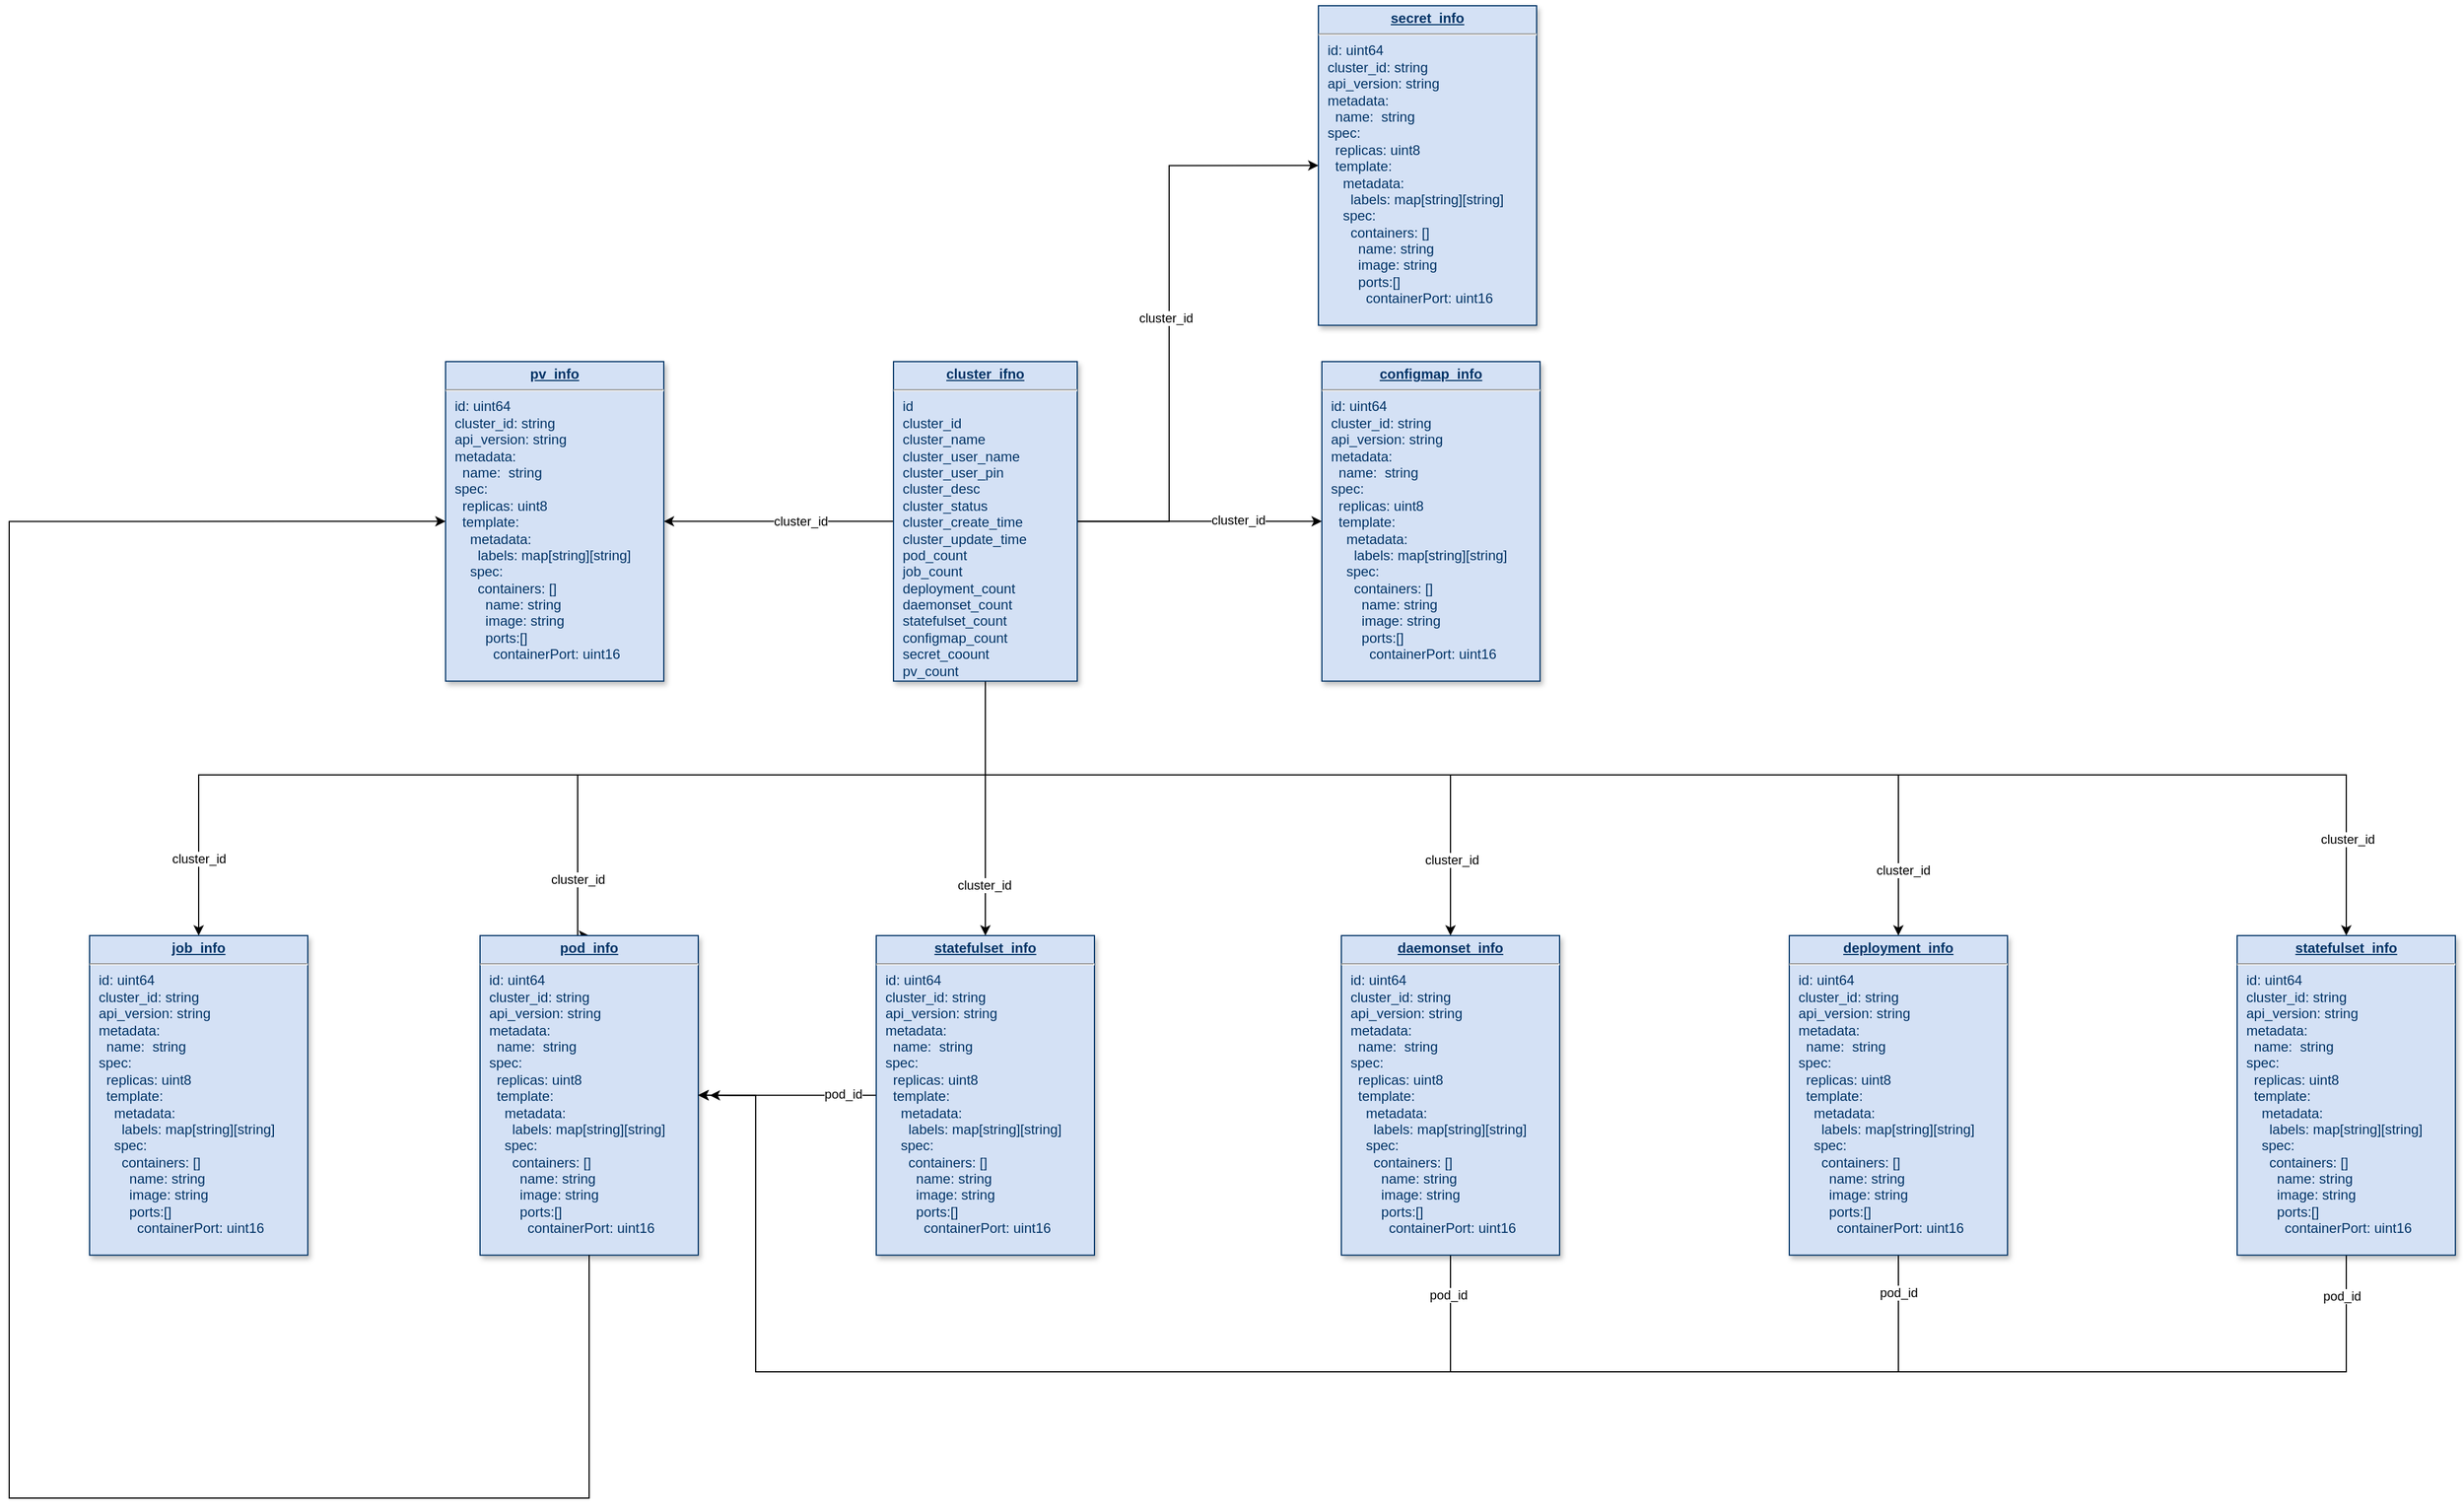 <mxfile version="14.6.13" type="github">
  <diagram name="Page-1" id="efa7a0a1-bf9b-a30e-e6df-94a7791c09e9">
    <mxGraphModel dx="3768" dy="2290" grid="1" gridSize="10" guides="1" tooltips="1" connect="1" arrows="1" fold="1" page="1" pageScale="1" pageWidth="826" pageHeight="1169" background="#ffffff" math="0" shadow="0">
      <root>
        <mxCell id="0" />
        <mxCell id="1" parent="0" />
        <mxCell id="mZiMFnjM9PpdxxEZNTX5-127" style="edgeStyle=orthogonalEdgeStyle;rounded=0;orthogonalLoop=1;jettySize=auto;html=1;entryX=0.5;entryY=0;entryDx=0;entryDy=0;" edge="1" parent="1" source="25" target="mZiMFnjM9PpdxxEZNTX5-122">
          <mxGeometry relative="1" as="geometry" />
        </mxCell>
        <mxCell id="mZiMFnjM9PpdxxEZNTX5-144" value="cluster_id" style="edgeLabel;html=1;align=center;verticalAlign=middle;resizable=0;points=[];" vertex="1" connectable="0" parent="mZiMFnjM9PpdxxEZNTX5-127">
          <mxGeometry x="0.599" y="-1" relative="1" as="geometry">
            <mxPoint as="offset" />
          </mxGeometry>
        </mxCell>
        <mxCell id="mZiMFnjM9PpdxxEZNTX5-129" value="" style="edgeStyle=orthogonalEdgeStyle;rounded=0;orthogonalLoop=1;jettySize=auto;html=1;" edge="1" parent="1" source="25" target="mZiMFnjM9PpdxxEZNTX5-125">
          <mxGeometry relative="1" as="geometry" />
        </mxCell>
        <mxCell id="mZiMFnjM9PpdxxEZNTX5-130" value="cluster_id" style="edgeLabel;html=1;align=center;verticalAlign=middle;resizable=0;points=[];" vertex="1" connectable="0" parent="mZiMFnjM9PpdxxEZNTX5-129">
          <mxGeometry x="0.254" y="1" relative="1" as="geometry">
            <mxPoint x="6" as="offset" />
          </mxGeometry>
        </mxCell>
        <mxCell id="mZiMFnjM9PpdxxEZNTX5-131" style="edgeStyle=orthogonalEdgeStyle;rounded=0;orthogonalLoop=1;jettySize=auto;html=1;entryX=0;entryY=0.5;entryDx=0;entryDy=0;" edge="1" parent="1" source="25" target="mZiMFnjM9PpdxxEZNTX5-126">
          <mxGeometry relative="1" as="geometry">
            <Array as="points">
              <mxPoint x="280" y="429" />
              <mxPoint x="280" y="119" />
            </Array>
          </mxGeometry>
        </mxCell>
        <mxCell id="mZiMFnjM9PpdxxEZNTX5-133" value="cluster_id" style="edgeLabel;html=1;align=center;verticalAlign=middle;resizable=0;points=[];" vertex="1" connectable="0" parent="mZiMFnjM9PpdxxEZNTX5-131">
          <mxGeometry x="-0.011" y="3" relative="1" as="geometry">
            <mxPoint as="offset" />
          </mxGeometry>
        </mxCell>
        <mxCell id="mZiMFnjM9PpdxxEZNTX5-134" style="edgeStyle=orthogonalEdgeStyle;rounded=0;orthogonalLoop=1;jettySize=auto;html=1;" edge="1" parent="1" source="25" target="mZiMFnjM9PpdxxEZNTX5-124">
          <mxGeometry relative="1" as="geometry" />
        </mxCell>
        <mxCell id="mZiMFnjM9PpdxxEZNTX5-135" value="cluster_id" style="edgeLabel;html=1;align=center;verticalAlign=middle;resizable=0;points=[];" vertex="1" connectable="0" parent="mZiMFnjM9PpdxxEZNTX5-134">
          <mxGeometry x="-0.19" relative="1" as="geometry">
            <mxPoint as="offset" />
          </mxGeometry>
        </mxCell>
        <mxCell id="mZiMFnjM9PpdxxEZNTX5-136" style="edgeStyle=orthogonalEdgeStyle;rounded=0;orthogonalLoop=1;jettySize=auto;html=1;" edge="1" parent="1" source="25" target="mZiMFnjM9PpdxxEZNTX5-119">
          <mxGeometry relative="1" as="geometry">
            <Array as="points">
              <mxPoint x="120" y="650" />
              <mxPoint x="-565" y="650" />
            </Array>
          </mxGeometry>
        </mxCell>
        <mxCell id="mZiMFnjM9PpdxxEZNTX5-146" value="cluster_id" style="edgeLabel;html=1;align=center;verticalAlign=middle;resizable=0;points=[];" vertex="1" connectable="0" parent="mZiMFnjM9PpdxxEZNTX5-136">
          <mxGeometry x="0.852" relative="1" as="geometry">
            <mxPoint as="offset" />
          </mxGeometry>
        </mxCell>
        <mxCell id="mZiMFnjM9PpdxxEZNTX5-137" style="edgeStyle=orthogonalEdgeStyle;rounded=0;orthogonalLoop=1;jettySize=auto;html=1;entryX=0.5;entryY=0;entryDx=0;entryDy=0;" edge="1" parent="1" target="mZiMFnjM9PpdxxEZNTX5-114">
          <mxGeometry relative="1" as="geometry">
            <mxPoint x="120" y="570" as="sourcePoint" />
            <Array as="points">
              <mxPoint x="120" y="650" />
              <mxPoint x="-235" y="650" />
            </Array>
          </mxGeometry>
        </mxCell>
        <mxCell id="mZiMFnjM9PpdxxEZNTX5-145" value="cluster_id" style="edgeLabel;html=1;align=center;verticalAlign=middle;resizable=0;points=[];" vertex="1" connectable="0" parent="mZiMFnjM9PpdxxEZNTX5-137">
          <mxGeometry x="0.799" relative="1" as="geometry">
            <mxPoint as="offset" />
          </mxGeometry>
        </mxCell>
        <mxCell id="mZiMFnjM9PpdxxEZNTX5-138" style="edgeStyle=orthogonalEdgeStyle;rounded=0;orthogonalLoop=1;jettySize=auto;html=1;" edge="1" parent="1" source="25" target="mZiMFnjM9PpdxxEZNTX5-121">
          <mxGeometry relative="1" as="geometry">
            <Array as="points">
              <mxPoint x="120" y="650" />
              <mxPoint x="525" y="650" />
            </Array>
          </mxGeometry>
        </mxCell>
        <mxCell id="mZiMFnjM9PpdxxEZNTX5-142" value="cluster_id" style="edgeLabel;html=1;align=center;verticalAlign=middle;resizable=0;points=[];" vertex="1" connectable="0" parent="mZiMFnjM9PpdxxEZNTX5-138">
          <mxGeometry x="0.787" y="1" relative="1" as="geometry">
            <mxPoint as="offset" />
          </mxGeometry>
        </mxCell>
        <mxCell id="mZiMFnjM9PpdxxEZNTX5-140" style="edgeStyle=orthogonalEdgeStyle;rounded=0;orthogonalLoop=1;jettySize=auto;html=1;" edge="1" parent="1" source="25" target="mZiMFnjM9PpdxxEZNTX5-123">
          <mxGeometry relative="1" as="geometry">
            <Array as="points">
              <mxPoint x="120" y="650" />
              <mxPoint x="1305" y="650" />
            </Array>
          </mxGeometry>
        </mxCell>
        <mxCell id="mZiMFnjM9PpdxxEZNTX5-143" value="cluster_id" style="edgeLabel;html=1;align=center;verticalAlign=middle;resizable=0;points=[];" vertex="1" connectable="0" parent="mZiMFnjM9PpdxxEZNTX5-140">
          <mxGeometry x="0.88" y="1" relative="1" as="geometry">
            <mxPoint as="offset" />
          </mxGeometry>
        </mxCell>
        <mxCell id="mZiMFnjM9PpdxxEZNTX5-152" style="edgeStyle=orthogonalEdgeStyle;rounded=0;orthogonalLoop=1;jettySize=auto;html=1;entryX=0.5;entryY=0;entryDx=0;entryDy=0;" edge="1" parent="1" source="25" target="mZiMFnjM9PpdxxEZNTX5-120">
          <mxGeometry relative="1" as="geometry">
            <Array as="points">
              <mxPoint x="120" y="650" />
              <mxPoint x="915" y="650" />
            </Array>
          </mxGeometry>
        </mxCell>
        <mxCell id="mZiMFnjM9PpdxxEZNTX5-153" value="cluster_id" style="edgeLabel;html=1;align=center;verticalAlign=middle;resizable=0;points=[];" vertex="1" connectable="0" parent="mZiMFnjM9PpdxxEZNTX5-152">
          <mxGeometry x="0.888" y="4" relative="1" as="geometry">
            <mxPoint as="offset" />
          </mxGeometry>
        </mxCell>
        <mxCell id="25" value="&lt;p style=&quot;margin: 0px ; margin-top: 4px ; text-align: center ; text-decoration: underline&quot;&gt;&lt;b&gt;cluster_ifno&lt;/b&gt;&lt;/p&gt;&lt;hr&gt;&lt;p style=&quot;margin: 0px ; margin-left: 8px&quot;&gt;id&lt;/p&gt;&lt;p style=&quot;margin: 0px ; margin-left: 8px&quot;&gt;cluster_id&lt;/p&gt;&lt;p style=&quot;margin: 0px ; margin-left: 8px&quot;&gt;cluster_name&lt;/p&gt;&lt;p style=&quot;margin: 0px ; margin-left: 8px&quot;&gt;cluster_user_name&lt;/p&gt;&lt;p style=&quot;margin: 0px ; margin-left: 8px&quot;&gt;cluster_user_pin&lt;/p&gt;&lt;p style=&quot;margin: 0px ; margin-left: 8px&quot;&gt;cluster_desc&lt;/p&gt;&lt;p style=&quot;margin: 0px ; margin-left: 8px&quot;&gt;cluster_status&lt;/p&gt;&lt;p style=&quot;margin: 0px ; margin-left: 8px&quot;&gt;cluster_create_time&lt;/p&gt;&lt;p style=&quot;margin: 0px ; margin-left: 8px&quot;&gt;cluster_update_time&lt;/p&gt;&lt;p style=&quot;margin: 0px ; margin-left: 8px&quot;&gt;pod_count&lt;/p&gt;&lt;p style=&quot;margin: 0px ; margin-left: 8px&quot;&gt;job_count&lt;/p&gt;&lt;p style=&quot;margin: 0px ; margin-left: 8px&quot;&gt;deployment_count&lt;/p&gt;&lt;p style=&quot;margin: 0px ; margin-left: 8px&quot;&gt;daemonset_count&lt;/p&gt;&lt;p style=&quot;margin: 0px ; margin-left: 8px&quot;&gt;statefulset_count&lt;/p&gt;&lt;p style=&quot;margin: 0px ; margin-left: 8px&quot;&gt;configmap_count&lt;/p&gt;&lt;p style=&quot;margin: 0px ; margin-left: 8px&quot;&gt;secret_coount&lt;/p&gt;&lt;p style=&quot;margin: 0px ; margin-left: 8px&quot;&gt;pv_count&lt;/p&gt;&lt;p style=&quot;margin: 0px ; margin-left: 8px&quot;&gt;&lt;br&gt;&lt;/p&gt;&lt;p style=&quot;margin: 0px ; margin-left: 8px&quot;&gt;&lt;br&gt;&lt;/p&gt;" style="verticalAlign=top;align=left;overflow=fill;fontSize=12;fontFamily=Helvetica;html=1;strokeColor=#003366;shadow=1;fillColor=#D4E1F5;fontColor=#003366" parent="1" vertex="1">
          <mxGeometry x="40" y="290" width="160" height="278.36" as="geometry" />
        </mxCell>
        <mxCell id="mZiMFnjM9PpdxxEZNTX5-114" value="&lt;p style=&quot;margin: 0px ; margin-top: 4px ; text-align: center ; text-decoration: underline&quot;&gt;&lt;b&gt;pod_info&lt;/b&gt;&lt;/p&gt;&lt;hr&gt;&lt;p style=&quot;margin: 0px ; margin-left: 8px&quot;&gt;id: uint64&lt;/p&gt;&lt;p style=&quot;margin: 0px ; margin-left: 8px&quot;&gt;cluster_id: string&lt;/p&gt;&lt;p style=&quot;margin: 0px ; margin-left: 8px&quot;&gt;api_version: string&lt;/p&gt;&lt;p style=&quot;margin: 0px ; margin-left: 8px&quot;&gt;metadata:&lt;/p&gt;&lt;p style=&quot;margin: 0px ; margin-left: 8px&quot;&gt;&amp;nbsp; name:&amp;nbsp; string&lt;/p&gt;&lt;p style=&quot;margin: 0px ; margin-left: 8px&quot;&gt;spec:&lt;/p&gt;&lt;p style=&quot;margin: 0px ; margin-left: 8px&quot;&gt;&amp;nbsp; replicas: uint8&lt;/p&gt;&lt;p style=&quot;margin: 0px ; margin-left: 8px&quot;&gt;&amp;nbsp; template:&lt;/p&gt;&lt;p style=&quot;margin: 0px ; margin-left: 8px&quot;&gt;&amp;nbsp; &amp;nbsp; metadata:&amp;nbsp;&lt;/p&gt;&lt;p style=&quot;margin: 0px ; margin-left: 8px&quot;&gt;&amp;nbsp; &amp;nbsp; &amp;nbsp; labels: map[string][string]&lt;/p&gt;&lt;p style=&quot;margin: 0px ; margin-left: 8px&quot;&gt;&amp;nbsp; &amp;nbsp; spec:&lt;/p&gt;&lt;p style=&quot;margin: 0px ; margin-left: 8px&quot;&gt;&amp;nbsp; &amp;nbsp; &amp;nbsp; containers: []&lt;/p&gt;&lt;p style=&quot;margin: 0px ; margin-left: 8px&quot;&gt;&amp;nbsp; &amp;nbsp; &amp;nbsp; &amp;nbsp; name: string&lt;/p&gt;&lt;p style=&quot;margin: 0px ; margin-left: 8px&quot;&gt;&amp;nbsp; &amp;nbsp; &amp;nbsp; &amp;nbsp; image: string&lt;br&gt;&lt;/p&gt;&lt;p style=&quot;margin: 0px ; margin-left: 8px&quot;&gt;&amp;nbsp; &amp;nbsp; &amp;nbsp; &amp;nbsp; ports:[]&lt;br&gt;&lt;/p&gt;&lt;p style=&quot;margin: 0px ; margin-left: 8px&quot;&gt;&amp;nbsp; &amp;nbsp; &amp;nbsp; &amp;nbsp; &amp;nbsp; containerPort: uint16&lt;br&gt;&lt;/p&gt;&lt;p style=&quot;margin: 0px ; margin-left: 8px&quot;&gt;&amp;nbsp; &amp;nbsp; &amp;nbsp; &amp;nbsp; &amp;nbsp;&amp;nbsp;&lt;br&gt;&lt;/p&gt;&lt;p style=&quot;margin: 0px ; margin-left: 8px&quot;&gt;&amp;nbsp;&amp;nbsp;&lt;br&gt;&lt;/p&gt;&lt;p style=&quot;margin: 0px ; margin-left: 8px&quot;&gt;&lt;br&gt;&lt;/p&gt;" style="verticalAlign=top;align=left;overflow=fill;fontSize=12;fontFamily=Helvetica;html=1;strokeColor=#003366;shadow=1;fillColor=#D4E1F5;fontColor=#003366" vertex="1" parent="1">
          <mxGeometry x="-320" y="790" width="190" height="278.36" as="geometry" />
        </mxCell>
        <mxCell id="mZiMFnjM9PpdxxEZNTX5-119" value="&lt;p style=&quot;margin: 0px ; margin-top: 4px ; text-align: center ; text-decoration: underline&quot;&gt;&lt;b&gt;job_info&lt;/b&gt;&lt;/p&gt;&lt;hr&gt;&lt;p style=&quot;margin: 0px ; margin-left: 8px&quot;&gt;id: uint64&lt;/p&gt;&lt;p style=&quot;margin: 0px ; margin-left: 8px&quot;&gt;cluster_id: string&lt;/p&gt;&lt;p style=&quot;margin: 0px ; margin-left: 8px&quot;&gt;api_version: string&lt;/p&gt;&lt;p style=&quot;margin: 0px ; margin-left: 8px&quot;&gt;metadata:&lt;/p&gt;&lt;p style=&quot;margin: 0px ; margin-left: 8px&quot;&gt;&amp;nbsp; name:&amp;nbsp; string&lt;/p&gt;&lt;p style=&quot;margin: 0px ; margin-left: 8px&quot;&gt;spec:&lt;/p&gt;&lt;p style=&quot;margin: 0px ; margin-left: 8px&quot;&gt;&amp;nbsp; replicas: uint8&lt;/p&gt;&lt;p style=&quot;margin: 0px ; margin-left: 8px&quot;&gt;&amp;nbsp; template:&lt;/p&gt;&lt;p style=&quot;margin: 0px ; margin-left: 8px&quot;&gt;&amp;nbsp; &amp;nbsp; metadata:&amp;nbsp;&lt;/p&gt;&lt;p style=&quot;margin: 0px ; margin-left: 8px&quot;&gt;&amp;nbsp; &amp;nbsp; &amp;nbsp; labels: map[string][string]&lt;/p&gt;&lt;p style=&quot;margin: 0px ; margin-left: 8px&quot;&gt;&amp;nbsp; &amp;nbsp; spec:&lt;/p&gt;&lt;p style=&quot;margin: 0px ; margin-left: 8px&quot;&gt;&amp;nbsp; &amp;nbsp; &amp;nbsp; containers: []&lt;/p&gt;&lt;p style=&quot;margin: 0px ; margin-left: 8px&quot;&gt;&amp;nbsp; &amp;nbsp; &amp;nbsp; &amp;nbsp; name: string&lt;/p&gt;&lt;p style=&quot;margin: 0px ; margin-left: 8px&quot;&gt;&amp;nbsp; &amp;nbsp; &amp;nbsp; &amp;nbsp; image: string&lt;br&gt;&lt;/p&gt;&lt;p style=&quot;margin: 0px ; margin-left: 8px&quot;&gt;&amp;nbsp; &amp;nbsp; &amp;nbsp; &amp;nbsp; ports:[]&lt;br&gt;&lt;/p&gt;&lt;p style=&quot;margin: 0px ; margin-left: 8px&quot;&gt;&amp;nbsp; &amp;nbsp; &amp;nbsp; &amp;nbsp; &amp;nbsp; containerPort: uint16&lt;br&gt;&lt;/p&gt;&lt;p style=&quot;margin: 0px ; margin-left: 8px&quot;&gt;&amp;nbsp; &amp;nbsp; &amp;nbsp; &amp;nbsp; &amp;nbsp;&amp;nbsp;&lt;br&gt;&lt;/p&gt;&lt;p style=&quot;margin: 0px ; margin-left: 8px&quot;&gt;&amp;nbsp;&amp;nbsp;&lt;br&gt;&lt;/p&gt;&lt;p style=&quot;margin: 0px ; margin-left: 8px&quot;&gt;&lt;br&gt;&lt;/p&gt;" style="verticalAlign=top;align=left;overflow=fill;fontSize=12;fontFamily=Helvetica;html=1;strokeColor=#003366;shadow=1;fillColor=#D4E1F5;fontColor=#003366" vertex="1" parent="1">
          <mxGeometry x="-660" y="790" width="190" height="278.36" as="geometry" />
        </mxCell>
        <mxCell id="mZiMFnjM9PpdxxEZNTX5-158" style="edgeStyle=orthogonalEdgeStyle;rounded=0;orthogonalLoop=1;jettySize=auto;html=1;" edge="1" parent="1" source="mZiMFnjM9PpdxxEZNTX5-120">
          <mxGeometry relative="1" as="geometry">
            <mxPoint x="-120" y="929.18" as="targetPoint" />
            <Array as="points">
              <mxPoint x="915" y="1170" />
              <mxPoint x="-80" y="1170" />
              <mxPoint x="-80" y="929" />
            </Array>
          </mxGeometry>
        </mxCell>
        <mxCell id="mZiMFnjM9PpdxxEZNTX5-163" value="pod_id" style="edgeLabel;html=1;align=center;verticalAlign=middle;resizable=0;points=[];" vertex="1" connectable="0" parent="mZiMFnjM9PpdxxEZNTX5-158">
          <mxGeometry x="-0.953" relative="1" as="geometry">
            <mxPoint as="offset" />
          </mxGeometry>
        </mxCell>
        <mxCell id="mZiMFnjM9PpdxxEZNTX5-120" value="&lt;p style=&quot;margin: 0px ; margin-top: 4px ; text-align: center ; text-decoration: underline&quot;&gt;&lt;b&gt;deployment_info&lt;/b&gt;&lt;/p&gt;&lt;hr&gt;&lt;p style=&quot;margin: 0px ; margin-left: 8px&quot;&gt;id: uint64&lt;/p&gt;&lt;p style=&quot;margin: 0px ; margin-left: 8px&quot;&gt;cluster_id: string&lt;/p&gt;&lt;p style=&quot;margin: 0px ; margin-left: 8px&quot;&gt;api_version: string&lt;/p&gt;&lt;p style=&quot;margin: 0px ; margin-left: 8px&quot;&gt;metadata:&lt;/p&gt;&lt;p style=&quot;margin: 0px ; margin-left: 8px&quot;&gt;&amp;nbsp; name:&amp;nbsp; string&lt;/p&gt;&lt;p style=&quot;margin: 0px ; margin-left: 8px&quot;&gt;spec:&lt;/p&gt;&lt;p style=&quot;margin: 0px ; margin-left: 8px&quot;&gt;&amp;nbsp; replicas: uint8&lt;/p&gt;&lt;p style=&quot;margin: 0px ; margin-left: 8px&quot;&gt;&amp;nbsp; template:&lt;/p&gt;&lt;p style=&quot;margin: 0px ; margin-left: 8px&quot;&gt;&amp;nbsp; &amp;nbsp; metadata:&amp;nbsp;&lt;/p&gt;&lt;p style=&quot;margin: 0px ; margin-left: 8px&quot;&gt;&amp;nbsp; &amp;nbsp; &amp;nbsp; labels: map[string][string]&lt;/p&gt;&lt;p style=&quot;margin: 0px ; margin-left: 8px&quot;&gt;&amp;nbsp; &amp;nbsp; spec:&lt;/p&gt;&lt;p style=&quot;margin: 0px ; margin-left: 8px&quot;&gt;&amp;nbsp; &amp;nbsp; &amp;nbsp; containers: []&lt;/p&gt;&lt;p style=&quot;margin: 0px ; margin-left: 8px&quot;&gt;&amp;nbsp; &amp;nbsp; &amp;nbsp; &amp;nbsp; name: string&lt;/p&gt;&lt;p style=&quot;margin: 0px ; margin-left: 8px&quot;&gt;&amp;nbsp; &amp;nbsp; &amp;nbsp; &amp;nbsp; image: string&lt;br&gt;&lt;/p&gt;&lt;p style=&quot;margin: 0px ; margin-left: 8px&quot;&gt;&amp;nbsp; &amp;nbsp; &amp;nbsp; &amp;nbsp; ports:[]&lt;br&gt;&lt;/p&gt;&lt;p style=&quot;margin: 0px ; margin-left: 8px&quot;&gt;&amp;nbsp; &amp;nbsp; &amp;nbsp; &amp;nbsp; &amp;nbsp; containerPort: uint16&lt;br&gt;&lt;/p&gt;&lt;p style=&quot;margin: 0px ; margin-left: 8px&quot;&gt;&amp;nbsp; &amp;nbsp; &amp;nbsp; &amp;nbsp; &amp;nbsp;&amp;nbsp;&lt;br&gt;&lt;/p&gt;&lt;p style=&quot;margin: 0px ; margin-left: 8px&quot;&gt;&amp;nbsp;&amp;nbsp;&lt;br&gt;&lt;/p&gt;&lt;p style=&quot;margin: 0px ; margin-left: 8px&quot;&gt;&lt;br&gt;&lt;/p&gt;" style="verticalAlign=top;align=left;overflow=fill;fontSize=12;fontFamily=Helvetica;html=1;strokeColor=#003366;shadow=1;fillColor=#D4E1F5;fontColor=#003366" vertex="1" parent="1">
          <mxGeometry x="820" y="790" width="190" height="278.36" as="geometry" />
        </mxCell>
        <mxCell id="mZiMFnjM9PpdxxEZNTX5-147" style="edgeStyle=orthogonalEdgeStyle;rounded=0;orthogonalLoop=1;jettySize=auto;html=1;entryX=0;entryY=0.5;entryDx=0;entryDy=0;exitX=0.5;exitY=1;exitDx=0;exitDy=0;" edge="1" parent="1" source="mZiMFnjM9PpdxxEZNTX5-114" target="mZiMFnjM9PpdxxEZNTX5-124">
          <mxGeometry relative="1" as="geometry">
            <Array as="points">
              <mxPoint x="-225" y="1280" />
              <mxPoint x="-730" y="1280" />
              <mxPoint x="-730" y="429" />
            </Array>
          </mxGeometry>
        </mxCell>
        <mxCell id="mZiMFnjM9PpdxxEZNTX5-160" style="edgeStyle=orthogonalEdgeStyle;rounded=0;orthogonalLoop=1;jettySize=auto;html=1;entryX=1;entryY=0.5;entryDx=0;entryDy=0;" edge="1" parent="1" source="mZiMFnjM9PpdxxEZNTX5-122" target="mZiMFnjM9PpdxxEZNTX5-114">
          <mxGeometry relative="1" as="geometry" />
        </mxCell>
        <mxCell id="mZiMFnjM9PpdxxEZNTX5-161" value="pod_id" style="edgeLabel;html=1;align=center;verticalAlign=middle;resizable=0;points=[];" vertex="1" connectable="0" parent="mZiMFnjM9PpdxxEZNTX5-160">
          <mxGeometry x="-0.626" y="-1" relative="1" as="geometry">
            <mxPoint as="offset" />
          </mxGeometry>
        </mxCell>
        <mxCell id="mZiMFnjM9PpdxxEZNTX5-122" value="&lt;p style=&quot;margin: 0px ; margin-top: 4px ; text-align: center ; text-decoration: underline&quot;&gt;&lt;b&gt;statefulset_info&lt;/b&gt;&lt;/p&gt;&lt;hr&gt;&lt;p style=&quot;margin: 0px ; margin-left: 8px&quot;&gt;id: uint64&lt;/p&gt;&lt;p style=&quot;margin: 0px ; margin-left: 8px&quot;&gt;cluster_id: string&lt;/p&gt;&lt;p style=&quot;margin: 0px ; margin-left: 8px&quot;&gt;api_version: string&lt;/p&gt;&lt;p style=&quot;margin: 0px ; margin-left: 8px&quot;&gt;metadata:&lt;/p&gt;&lt;p style=&quot;margin: 0px ; margin-left: 8px&quot;&gt;&amp;nbsp; name:&amp;nbsp; string&lt;/p&gt;&lt;p style=&quot;margin: 0px ; margin-left: 8px&quot;&gt;spec:&lt;/p&gt;&lt;p style=&quot;margin: 0px ; margin-left: 8px&quot;&gt;&amp;nbsp; replicas: uint8&lt;/p&gt;&lt;p style=&quot;margin: 0px ; margin-left: 8px&quot;&gt;&amp;nbsp; template:&lt;/p&gt;&lt;p style=&quot;margin: 0px ; margin-left: 8px&quot;&gt;&amp;nbsp; &amp;nbsp; metadata:&amp;nbsp;&lt;/p&gt;&lt;p style=&quot;margin: 0px ; margin-left: 8px&quot;&gt;&amp;nbsp; &amp;nbsp; &amp;nbsp; labels: map[string][string]&lt;/p&gt;&lt;p style=&quot;margin: 0px ; margin-left: 8px&quot;&gt;&amp;nbsp; &amp;nbsp; spec:&lt;/p&gt;&lt;p style=&quot;margin: 0px ; margin-left: 8px&quot;&gt;&amp;nbsp; &amp;nbsp; &amp;nbsp; containers: []&lt;/p&gt;&lt;p style=&quot;margin: 0px ; margin-left: 8px&quot;&gt;&amp;nbsp; &amp;nbsp; &amp;nbsp; &amp;nbsp; name: string&lt;/p&gt;&lt;p style=&quot;margin: 0px ; margin-left: 8px&quot;&gt;&amp;nbsp; &amp;nbsp; &amp;nbsp; &amp;nbsp; image: string&lt;br&gt;&lt;/p&gt;&lt;p style=&quot;margin: 0px ; margin-left: 8px&quot;&gt;&amp;nbsp; &amp;nbsp; &amp;nbsp; &amp;nbsp; ports:[]&lt;br&gt;&lt;/p&gt;&lt;p style=&quot;margin: 0px ; margin-left: 8px&quot;&gt;&amp;nbsp; &amp;nbsp; &amp;nbsp; &amp;nbsp; &amp;nbsp; containerPort: uint16&lt;br&gt;&lt;/p&gt;&lt;p style=&quot;margin: 0px ; margin-left: 8px&quot;&gt;&amp;nbsp; &amp;nbsp; &amp;nbsp; &amp;nbsp; &amp;nbsp;&amp;nbsp;&lt;br&gt;&lt;/p&gt;&lt;p style=&quot;margin: 0px ; margin-left: 8px&quot;&gt;&amp;nbsp;&amp;nbsp;&lt;br&gt;&lt;/p&gt;&lt;p style=&quot;margin: 0px ; margin-left: 8px&quot;&gt;&lt;br&gt;&lt;/p&gt;" style="verticalAlign=top;align=left;overflow=fill;fontSize=12;fontFamily=Helvetica;html=1;strokeColor=#003366;shadow=1;fillColor=#D4E1F5;fontColor=#003366" vertex="1" parent="1">
          <mxGeometry x="25" y="790.0" width="190" height="278.36" as="geometry" />
        </mxCell>
        <mxCell id="mZiMFnjM9PpdxxEZNTX5-159" style="edgeStyle=orthogonalEdgeStyle;rounded=0;orthogonalLoop=1;jettySize=auto;html=1;" edge="1" parent="1" source="mZiMFnjM9PpdxxEZNTX5-123" target="mZiMFnjM9PpdxxEZNTX5-114">
          <mxGeometry relative="1" as="geometry">
            <Array as="points">
              <mxPoint x="1305" y="1170" />
              <mxPoint x="-80" y="1170" />
              <mxPoint x="-80" y="929" />
            </Array>
          </mxGeometry>
        </mxCell>
        <mxCell id="mZiMFnjM9PpdxxEZNTX5-164" value="pod_id" style="edgeLabel;html=1;align=center;verticalAlign=middle;resizable=0;points=[];" vertex="1" connectable="0" parent="mZiMFnjM9PpdxxEZNTX5-159">
          <mxGeometry x="-0.96" y="-4" relative="1" as="geometry">
            <mxPoint as="offset" />
          </mxGeometry>
        </mxCell>
        <mxCell id="mZiMFnjM9PpdxxEZNTX5-123" value="&lt;p style=&quot;margin: 0px ; margin-top: 4px ; text-align: center ; text-decoration: underline&quot;&gt;&lt;b&gt;statefulset_info&lt;/b&gt;&lt;/p&gt;&lt;hr&gt;&lt;p style=&quot;margin: 0px ; margin-left: 8px&quot;&gt;id: uint64&lt;/p&gt;&lt;p style=&quot;margin: 0px ; margin-left: 8px&quot;&gt;cluster_id: string&lt;/p&gt;&lt;p style=&quot;margin: 0px ; margin-left: 8px&quot;&gt;api_version: string&lt;/p&gt;&lt;p style=&quot;margin: 0px ; margin-left: 8px&quot;&gt;metadata:&lt;/p&gt;&lt;p style=&quot;margin: 0px ; margin-left: 8px&quot;&gt;&amp;nbsp; name:&amp;nbsp; string&lt;/p&gt;&lt;p style=&quot;margin: 0px ; margin-left: 8px&quot;&gt;spec:&lt;/p&gt;&lt;p style=&quot;margin: 0px ; margin-left: 8px&quot;&gt;&amp;nbsp; replicas: uint8&lt;/p&gt;&lt;p style=&quot;margin: 0px ; margin-left: 8px&quot;&gt;&amp;nbsp; template:&lt;/p&gt;&lt;p style=&quot;margin: 0px ; margin-left: 8px&quot;&gt;&amp;nbsp; &amp;nbsp; metadata:&amp;nbsp;&lt;/p&gt;&lt;p style=&quot;margin: 0px ; margin-left: 8px&quot;&gt;&amp;nbsp; &amp;nbsp; &amp;nbsp; labels: map[string][string]&lt;/p&gt;&lt;p style=&quot;margin: 0px ; margin-left: 8px&quot;&gt;&amp;nbsp; &amp;nbsp; spec:&lt;/p&gt;&lt;p style=&quot;margin: 0px ; margin-left: 8px&quot;&gt;&amp;nbsp; &amp;nbsp; &amp;nbsp; containers: []&lt;/p&gt;&lt;p style=&quot;margin: 0px ; margin-left: 8px&quot;&gt;&amp;nbsp; &amp;nbsp; &amp;nbsp; &amp;nbsp; name: string&lt;/p&gt;&lt;p style=&quot;margin: 0px ; margin-left: 8px&quot;&gt;&amp;nbsp; &amp;nbsp; &amp;nbsp; &amp;nbsp; image: string&lt;br&gt;&lt;/p&gt;&lt;p style=&quot;margin: 0px ; margin-left: 8px&quot;&gt;&amp;nbsp; &amp;nbsp; &amp;nbsp; &amp;nbsp; ports:[]&lt;br&gt;&lt;/p&gt;&lt;p style=&quot;margin: 0px ; margin-left: 8px&quot;&gt;&amp;nbsp; &amp;nbsp; &amp;nbsp; &amp;nbsp; &amp;nbsp; containerPort: uint16&lt;br&gt;&lt;/p&gt;&lt;p style=&quot;margin: 0px ; margin-left: 8px&quot;&gt;&amp;nbsp; &amp;nbsp; &amp;nbsp; &amp;nbsp; &amp;nbsp;&amp;nbsp;&lt;br&gt;&lt;/p&gt;&lt;p style=&quot;margin: 0px ; margin-left: 8px&quot;&gt;&amp;nbsp;&amp;nbsp;&lt;br&gt;&lt;/p&gt;&lt;p style=&quot;margin: 0px ; margin-left: 8px&quot;&gt;&lt;br&gt;&lt;/p&gt;" style="verticalAlign=top;align=left;overflow=fill;fontSize=12;fontFamily=Helvetica;html=1;strokeColor=#003366;shadow=1;fillColor=#D4E1F5;fontColor=#003366" vertex="1" parent="1">
          <mxGeometry x="1210" y="790" width="190" height="278.36" as="geometry" />
        </mxCell>
        <mxCell id="mZiMFnjM9PpdxxEZNTX5-124" value="&lt;p style=&quot;margin: 0px ; margin-top: 4px ; text-align: center ; text-decoration: underline&quot;&gt;&lt;b&gt;pv_info&lt;/b&gt;&lt;/p&gt;&lt;hr&gt;&lt;p style=&quot;margin: 0px ; margin-left: 8px&quot;&gt;id: uint64&lt;/p&gt;&lt;p style=&quot;margin: 0px ; margin-left: 8px&quot;&gt;cluster_id: string&lt;/p&gt;&lt;p style=&quot;margin: 0px ; margin-left: 8px&quot;&gt;api_version: string&lt;/p&gt;&lt;p style=&quot;margin: 0px ; margin-left: 8px&quot;&gt;metadata:&lt;/p&gt;&lt;p style=&quot;margin: 0px ; margin-left: 8px&quot;&gt;&amp;nbsp; name:&amp;nbsp; string&lt;/p&gt;&lt;p style=&quot;margin: 0px ; margin-left: 8px&quot;&gt;spec:&lt;/p&gt;&lt;p style=&quot;margin: 0px ; margin-left: 8px&quot;&gt;&amp;nbsp; replicas: uint8&lt;/p&gt;&lt;p style=&quot;margin: 0px ; margin-left: 8px&quot;&gt;&amp;nbsp; template:&lt;/p&gt;&lt;p style=&quot;margin: 0px ; margin-left: 8px&quot;&gt;&amp;nbsp; &amp;nbsp; metadata:&amp;nbsp;&lt;/p&gt;&lt;p style=&quot;margin: 0px ; margin-left: 8px&quot;&gt;&amp;nbsp; &amp;nbsp; &amp;nbsp; labels: map[string][string]&lt;/p&gt;&lt;p style=&quot;margin: 0px ; margin-left: 8px&quot;&gt;&amp;nbsp; &amp;nbsp; spec:&lt;/p&gt;&lt;p style=&quot;margin: 0px ; margin-left: 8px&quot;&gt;&amp;nbsp; &amp;nbsp; &amp;nbsp; containers: []&lt;/p&gt;&lt;p style=&quot;margin: 0px ; margin-left: 8px&quot;&gt;&amp;nbsp; &amp;nbsp; &amp;nbsp; &amp;nbsp; name: string&lt;/p&gt;&lt;p style=&quot;margin: 0px ; margin-left: 8px&quot;&gt;&amp;nbsp; &amp;nbsp; &amp;nbsp; &amp;nbsp; image: string&lt;br&gt;&lt;/p&gt;&lt;p style=&quot;margin: 0px ; margin-left: 8px&quot;&gt;&amp;nbsp; &amp;nbsp; &amp;nbsp; &amp;nbsp; ports:[]&lt;br&gt;&lt;/p&gt;&lt;p style=&quot;margin: 0px ; margin-left: 8px&quot;&gt;&amp;nbsp; &amp;nbsp; &amp;nbsp; &amp;nbsp; &amp;nbsp; containerPort: uint16&lt;br&gt;&lt;/p&gt;&lt;p style=&quot;margin: 0px ; margin-left: 8px&quot;&gt;&amp;nbsp; &amp;nbsp; &amp;nbsp; &amp;nbsp; &amp;nbsp;&amp;nbsp;&lt;br&gt;&lt;/p&gt;&lt;p style=&quot;margin: 0px ; margin-left: 8px&quot;&gt;&amp;nbsp;&amp;nbsp;&lt;br&gt;&lt;/p&gt;&lt;p style=&quot;margin: 0px ; margin-left: 8px&quot;&gt;&lt;br&gt;&lt;/p&gt;" style="verticalAlign=top;align=left;overflow=fill;fontSize=12;fontFamily=Helvetica;html=1;strokeColor=#003366;shadow=1;fillColor=#D4E1F5;fontColor=#003366" vertex="1" parent="1">
          <mxGeometry x="-350" y="290" width="190" height="278.36" as="geometry" />
        </mxCell>
        <mxCell id="mZiMFnjM9PpdxxEZNTX5-125" value="&lt;p style=&quot;margin: 0px ; margin-top: 4px ; text-align: center ; text-decoration: underline&quot;&gt;&lt;b&gt;configmap_info&lt;/b&gt;&lt;/p&gt;&lt;hr&gt;&lt;p style=&quot;margin: 0px ; margin-left: 8px&quot;&gt;id: uint64&lt;/p&gt;&lt;p style=&quot;margin: 0px ; margin-left: 8px&quot;&gt;cluster_id: string&lt;/p&gt;&lt;p style=&quot;margin: 0px ; margin-left: 8px&quot;&gt;api_version: string&lt;/p&gt;&lt;p style=&quot;margin: 0px ; margin-left: 8px&quot;&gt;metadata:&lt;/p&gt;&lt;p style=&quot;margin: 0px ; margin-left: 8px&quot;&gt;&amp;nbsp; name:&amp;nbsp; string&lt;/p&gt;&lt;p style=&quot;margin: 0px ; margin-left: 8px&quot;&gt;spec:&lt;/p&gt;&lt;p style=&quot;margin: 0px ; margin-left: 8px&quot;&gt;&amp;nbsp; replicas: uint8&lt;/p&gt;&lt;p style=&quot;margin: 0px ; margin-left: 8px&quot;&gt;&amp;nbsp; template:&lt;/p&gt;&lt;p style=&quot;margin: 0px ; margin-left: 8px&quot;&gt;&amp;nbsp; &amp;nbsp; metadata:&amp;nbsp;&lt;/p&gt;&lt;p style=&quot;margin: 0px ; margin-left: 8px&quot;&gt;&amp;nbsp; &amp;nbsp; &amp;nbsp; labels: map[string][string]&lt;/p&gt;&lt;p style=&quot;margin: 0px ; margin-left: 8px&quot;&gt;&amp;nbsp; &amp;nbsp; spec:&lt;/p&gt;&lt;p style=&quot;margin: 0px ; margin-left: 8px&quot;&gt;&amp;nbsp; &amp;nbsp; &amp;nbsp; containers: []&lt;/p&gt;&lt;p style=&quot;margin: 0px ; margin-left: 8px&quot;&gt;&amp;nbsp; &amp;nbsp; &amp;nbsp; &amp;nbsp; name: string&lt;/p&gt;&lt;p style=&quot;margin: 0px ; margin-left: 8px&quot;&gt;&amp;nbsp; &amp;nbsp; &amp;nbsp; &amp;nbsp; image: string&lt;br&gt;&lt;/p&gt;&lt;p style=&quot;margin: 0px ; margin-left: 8px&quot;&gt;&amp;nbsp; &amp;nbsp; &amp;nbsp; &amp;nbsp; ports:[]&lt;br&gt;&lt;/p&gt;&lt;p style=&quot;margin: 0px ; margin-left: 8px&quot;&gt;&amp;nbsp; &amp;nbsp; &amp;nbsp; &amp;nbsp; &amp;nbsp; containerPort: uint16&lt;br&gt;&lt;/p&gt;&lt;p style=&quot;margin: 0px ; margin-left: 8px&quot;&gt;&amp;nbsp; &amp;nbsp; &amp;nbsp; &amp;nbsp; &amp;nbsp;&amp;nbsp;&lt;br&gt;&lt;/p&gt;&lt;p style=&quot;margin: 0px ; margin-left: 8px&quot;&gt;&amp;nbsp;&amp;nbsp;&lt;br&gt;&lt;/p&gt;&lt;p style=&quot;margin: 0px ; margin-left: 8px&quot;&gt;&lt;br&gt;&lt;/p&gt;" style="verticalAlign=top;align=left;overflow=fill;fontSize=12;fontFamily=Helvetica;html=1;strokeColor=#003366;shadow=1;fillColor=#D4E1F5;fontColor=#003366" vertex="1" parent="1">
          <mxGeometry x="413" y="290" width="190" height="278.36" as="geometry" />
        </mxCell>
        <mxCell id="mZiMFnjM9PpdxxEZNTX5-126" value="&lt;p style=&quot;margin: 0px ; margin-top: 4px ; text-align: center ; text-decoration: underline&quot;&gt;&lt;b&gt;secret_info&lt;/b&gt;&lt;/p&gt;&lt;hr&gt;&lt;p style=&quot;margin: 0px ; margin-left: 8px&quot;&gt;id: uint64&lt;/p&gt;&lt;p style=&quot;margin: 0px ; margin-left: 8px&quot;&gt;cluster_id: string&lt;/p&gt;&lt;p style=&quot;margin: 0px ; margin-left: 8px&quot;&gt;api_version: string&lt;/p&gt;&lt;p style=&quot;margin: 0px ; margin-left: 8px&quot;&gt;metadata:&lt;/p&gt;&lt;p style=&quot;margin: 0px ; margin-left: 8px&quot;&gt;&amp;nbsp; name:&amp;nbsp; string&lt;/p&gt;&lt;p style=&quot;margin: 0px ; margin-left: 8px&quot;&gt;spec:&lt;/p&gt;&lt;p style=&quot;margin: 0px ; margin-left: 8px&quot;&gt;&amp;nbsp; replicas: uint8&lt;/p&gt;&lt;p style=&quot;margin: 0px ; margin-left: 8px&quot;&gt;&amp;nbsp; template:&lt;/p&gt;&lt;p style=&quot;margin: 0px ; margin-left: 8px&quot;&gt;&amp;nbsp; &amp;nbsp; metadata:&amp;nbsp;&lt;/p&gt;&lt;p style=&quot;margin: 0px ; margin-left: 8px&quot;&gt;&amp;nbsp; &amp;nbsp; &amp;nbsp; labels: map[string][string]&lt;/p&gt;&lt;p style=&quot;margin: 0px ; margin-left: 8px&quot;&gt;&amp;nbsp; &amp;nbsp; spec:&lt;/p&gt;&lt;p style=&quot;margin: 0px ; margin-left: 8px&quot;&gt;&amp;nbsp; &amp;nbsp; &amp;nbsp; containers: []&lt;/p&gt;&lt;p style=&quot;margin: 0px ; margin-left: 8px&quot;&gt;&amp;nbsp; &amp;nbsp; &amp;nbsp; &amp;nbsp; name: string&lt;/p&gt;&lt;p style=&quot;margin: 0px ; margin-left: 8px&quot;&gt;&amp;nbsp; &amp;nbsp; &amp;nbsp; &amp;nbsp; image: string&lt;br&gt;&lt;/p&gt;&lt;p style=&quot;margin: 0px ; margin-left: 8px&quot;&gt;&amp;nbsp; &amp;nbsp; &amp;nbsp; &amp;nbsp; ports:[]&lt;br&gt;&lt;/p&gt;&lt;p style=&quot;margin: 0px ; margin-left: 8px&quot;&gt;&amp;nbsp; &amp;nbsp; &amp;nbsp; &amp;nbsp; &amp;nbsp; containerPort: uint16&lt;br&gt;&lt;/p&gt;&lt;p style=&quot;margin: 0px ; margin-left: 8px&quot;&gt;&amp;nbsp; &amp;nbsp; &amp;nbsp; &amp;nbsp; &amp;nbsp;&amp;nbsp;&lt;br&gt;&lt;/p&gt;&lt;p style=&quot;margin: 0px ; margin-left: 8px&quot;&gt;&amp;nbsp;&amp;nbsp;&lt;br&gt;&lt;/p&gt;&lt;p style=&quot;margin: 0px ; margin-left: 8px&quot;&gt;&lt;br&gt;&lt;/p&gt;" style="verticalAlign=top;align=left;overflow=fill;fontSize=12;fontFamily=Helvetica;html=1;strokeColor=#003366;shadow=1;fillColor=#D4E1F5;fontColor=#003366" vertex="1" parent="1">
          <mxGeometry x="410" y="-20" width="190" height="278.36" as="geometry" />
        </mxCell>
        <mxCell id="mZiMFnjM9PpdxxEZNTX5-154" style="edgeStyle=orthogonalEdgeStyle;rounded=0;orthogonalLoop=1;jettySize=auto;html=1;" edge="1" parent="1" source="mZiMFnjM9PpdxxEZNTX5-121">
          <mxGeometry relative="1" as="geometry">
            <mxPoint x="-130" y="929" as="targetPoint" />
            <Array as="points">
              <mxPoint x="525" y="1170" />
              <mxPoint x="-80" y="1170" />
              <mxPoint x="-80" y="929" />
            </Array>
          </mxGeometry>
        </mxCell>
        <mxCell id="mZiMFnjM9PpdxxEZNTX5-162" value="pod_id" style="edgeLabel;html=1;align=center;verticalAlign=middle;resizable=0;points=[];" vertex="1" connectable="0" parent="mZiMFnjM9PpdxxEZNTX5-154">
          <mxGeometry x="-0.931" y="-2" relative="1" as="geometry">
            <mxPoint as="offset" />
          </mxGeometry>
        </mxCell>
        <mxCell id="mZiMFnjM9PpdxxEZNTX5-121" value="&lt;p style=&quot;margin: 0px ; margin-top: 4px ; text-align: center ; text-decoration: underline&quot;&gt;&lt;b&gt;daemonset_info&lt;/b&gt;&lt;/p&gt;&lt;hr&gt;&lt;p style=&quot;margin: 0px ; margin-left: 8px&quot;&gt;id: uint64&lt;/p&gt;&lt;p style=&quot;margin: 0px ; margin-left: 8px&quot;&gt;cluster_id: string&lt;/p&gt;&lt;p style=&quot;margin: 0px ; margin-left: 8px&quot;&gt;api_version: string&lt;/p&gt;&lt;p style=&quot;margin: 0px ; margin-left: 8px&quot;&gt;metadata:&lt;/p&gt;&lt;p style=&quot;margin: 0px ; margin-left: 8px&quot;&gt;&amp;nbsp; name:&amp;nbsp; string&lt;/p&gt;&lt;p style=&quot;margin: 0px ; margin-left: 8px&quot;&gt;spec:&lt;/p&gt;&lt;p style=&quot;margin: 0px ; margin-left: 8px&quot;&gt;&amp;nbsp; replicas: uint8&lt;/p&gt;&lt;p style=&quot;margin: 0px ; margin-left: 8px&quot;&gt;&amp;nbsp; template:&lt;/p&gt;&lt;p style=&quot;margin: 0px ; margin-left: 8px&quot;&gt;&amp;nbsp; &amp;nbsp; metadata:&amp;nbsp;&lt;/p&gt;&lt;p style=&quot;margin: 0px ; margin-left: 8px&quot;&gt;&amp;nbsp; &amp;nbsp; &amp;nbsp; labels: map[string][string]&lt;/p&gt;&lt;p style=&quot;margin: 0px ; margin-left: 8px&quot;&gt;&amp;nbsp; &amp;nbsp; spec:&lt;/p&gt;&lt;p style=&quot;margin: 0px ; margin-left: 8px&quot;&gt;&amp;nbsp; &amp;nbsp; &amp;nbsp; containers: []&lt;/p&gt;&lt;p style=&quot;margin: 0px ; margin-left: 8px&quot;&gt;&amp;nbsp; &amp;nbsp; &amp;nbsp; &amp;nbsp; name: string&lt;/p&gt;&lt;p style=&quot;margin: 0px ; margin-left: 8px&quot;&gt;&amp;nbsp; &amp;nbsp; &amp;nbsp; &amp;nbsp; image: string&lt;br&gt;&lt;/p&gt;&lt;p style=&quot;margin: 0px ; margin-left: 8px&quot;&gt;&amp;nbsp; &amp;nbsp; &amp;nbsp; &amp;nbsp; ports:[]&lt;br&gt;&lt;/p&gt;&lt;p style=&quot;margin: 0px ; margin-left: 8px&quot;&gt;&amp;nbsp; &amp;nbsp; &amp;nbsp; &amp;nbsp; &amp;nbsp; containerPort: uint16&lt;br&gt;&lt;/p&gt;&lt;p style=&quot;margin: 0px ; margin-left: 8px&quot;&gt;&amp;nbsp; &amp;nbsp; &amp;nbsp; &amp;nbsp; &amp;nbsp;&amp;nbsp;&lt;br&gt;&lt;/p&gt;&lt;p style=&quot;margin: 0px ; margin-left: 8px&quot;&gt;&amp;nbsp;&amp;nbsp;&lt;br&gt;&lt;/p&gt;&lt;p style=&quot;margin: 0px ; margin-left: 8px&quot;&gt;&lt;br&gt;&lt;/p&gt;" style="verticalAlign=top;align=left;overflow=fill;fontSize=12;fontFamily=Helvetica;html=1;strokeColor=#003366;shadow=1;fillColor=#D4E1F5;fontColor=#003366" vertex="1" parent="1">
          <mxGeometry x="430" y="790" width="190" height="278.36" as="geometry" />
        </mxCell>
      </root>
    </mxGraphModel>
  </diagram>
</mxfile>
